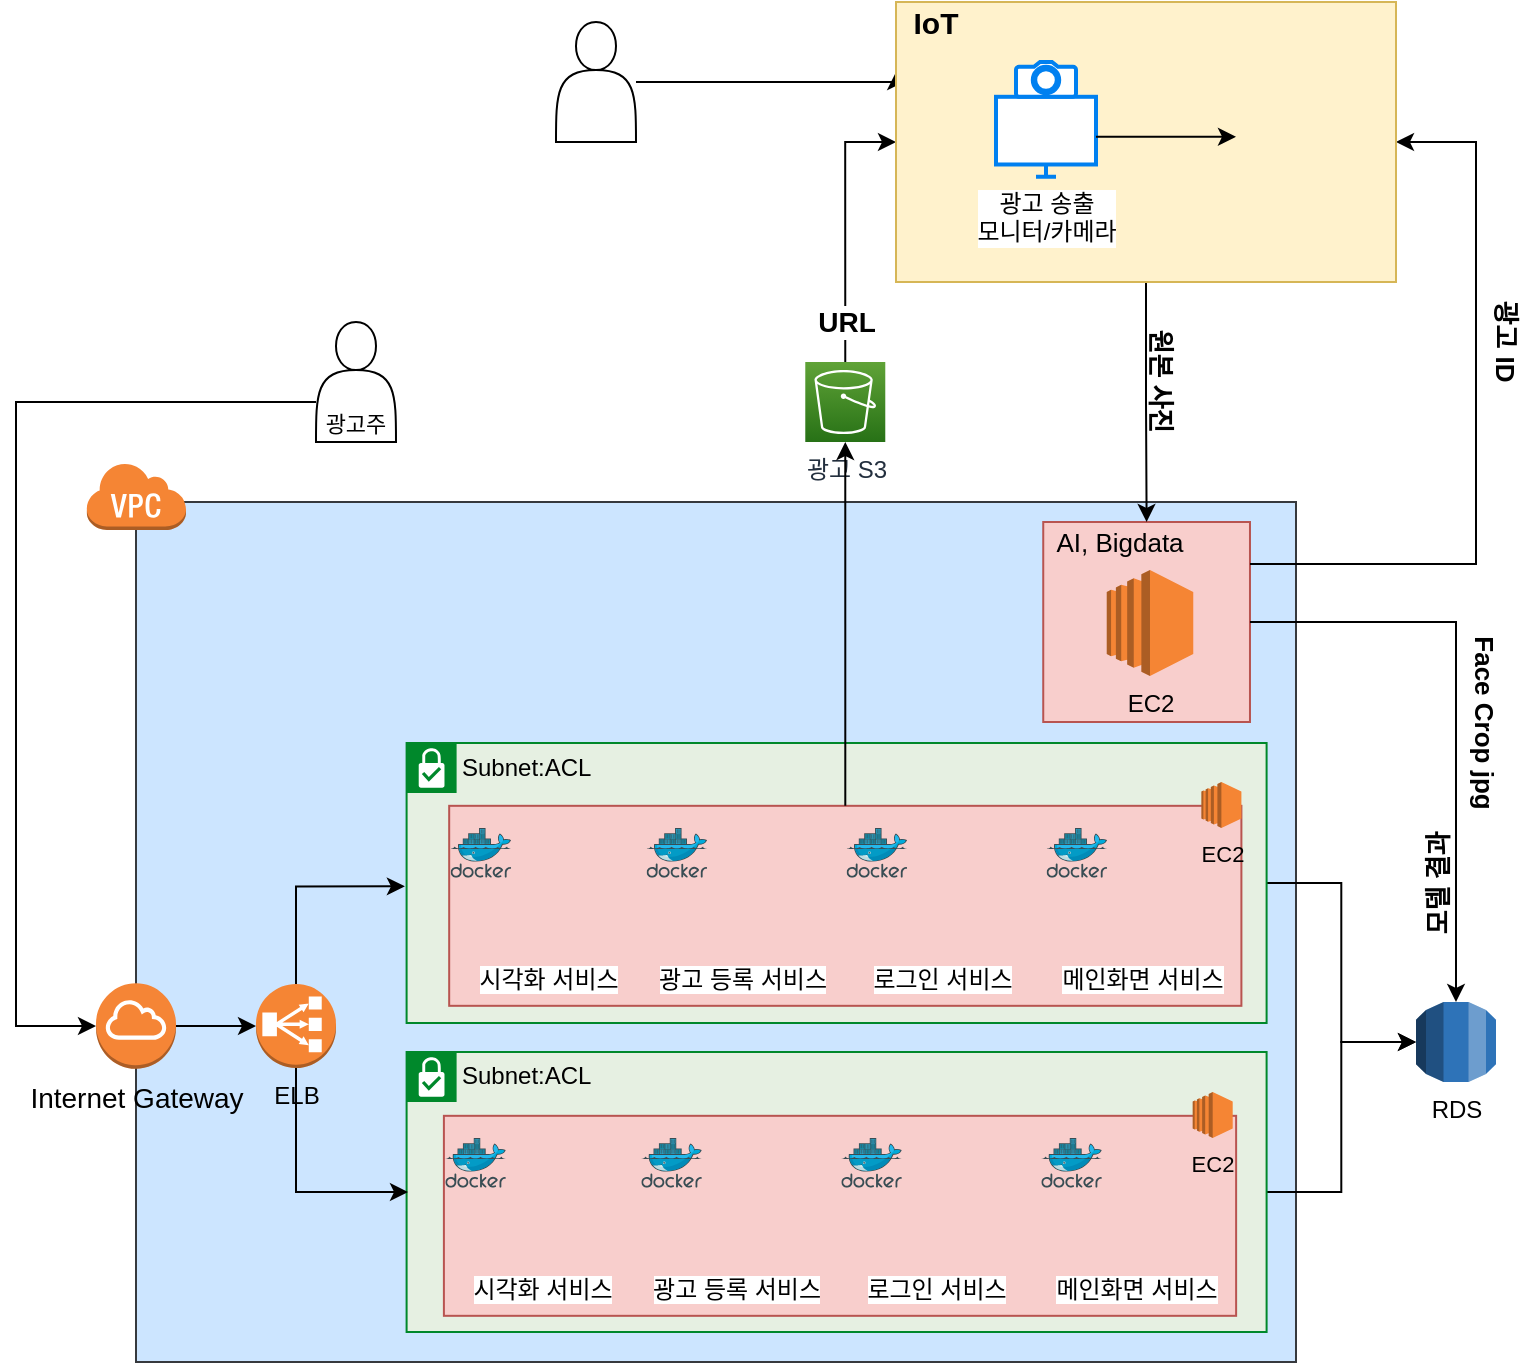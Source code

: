 <mxfile version="14.7.2" type="github">
  <diagram id="4jmj68S6x0aWC6QBNpU3" name="Page-1">
    <mxGraphModel dx="1865" dy="1717" grid="1" gridSize="10" guides="1" tooltips="1" connect="1" arrows="1" fold="1" page="1" pageScale="1" pageWidth="827" pageHeight="1169" math="0" shadow="0">
      <root>
        <mxCell id="0" />
        <mxCell id="1" parent="0" />
        <mxCell id="Qap0fLW_GG_LP9776kVZ-2" value="Subnet:ACL" style="shape=mxgraph.ibm.box;prType=subnet;fontStyle=0;verticalAlign=top;align=left;spacingLeft=32;spacingTop=4;fillColor=#E6F0E2;rounded=0;whiteSpace=wrap;html=1;strokeColor=#00882B;strokeWidth=1;dashed=0;container=1;spacing=-4;collapsible=0;expand=0;recursiveResize=0;" parent="1" vertex="1">
          <mxGeometry x="-490" y="448.2" width="140" height="120" as="geometry" />
        </mxCell>
        <mxCell id="bCeK4MnwxXuD67tKos-r-20" value="" style="rounded=0;whiteSpace=wrap;html=1;fillColor=#cce5ff;strokeColor=#36393d;" parent="1" vertex="1">
          <mxGeometry x="-750" y="210" width="580" height="430" as="geometry" />
        </mxCell>
        <mxCell id="bCeK4MnwxXuD67tKos-r-10" style="edgeStyle=orthogonalEdgeStyle;rounded=0;orthogonalLoop=1;jettySize=auto;html=1;entryX=0;entryY=0.25;entryDx=0;entryDy=0;" parent="1" source="bCeK4MnwxXuD67tKos-r-11" target="bCeK4MnwxXuD67tKos-r-2" edge="1">
          <mxGeometry relative="1" as="geometry">
            <Array as="points">
              <mxPoint x="-370" />
            </Array>
          </mxGeometry>
        </mxCell>
        <mxCell id="bCeK4MnwxXuD67tKos-r-16" value="&lt;font size=&quot;1&quot;&gt;&lt;b style=&quot;font-size: 13px&quot;&gt;원본 사진&lt;/b&gt;&lt;/font&gt;" style="text;html=1;strokeColor=none;fillColor=none;align=center;verticalAlign=middle;whiteSpace=wrap;rounded=0;rotation=90;" parent="1" vertex="1">
          <mxGeometry x="-270" y="140" width="65" height="20" as="geometry" />
        </mxCell>
        <mxCell id="bCeK4MnwxXuD67tKos-r-17" value="&lt;span style=&quot;font-size: 13px&quot;&gt;&lt;b&gt;광고 ID&lt;/b&gt;&lt;/span&gt;" style="text;html=1;strokeColor=none;fillColor=none;align=center;verticalAlign=middle;whiteSpace=wrap;rounded=0;rotation=90;" parent="1" vertex="1">
          <mxGeometry x="-90" y="120" width="50" height="20" as="geometry" />
        </mxCell>
        <mxCell id="bCeK4MnwxXuD67tKos-r-22" value="" style="outlineConnect=0;dashed=0;verticalLabelPosition=bottom;verticalAlign=top;align=center;html=1;shape=mxgraph.aws3.virtual_private_cloud;fillColor=#F58534;gradientColor=none;strokeColor=#000000;" parent="1" vertex="1">
          <mxGeometry x="-775" y="190" width="50" height="34" as="geometry" />
        </mxCell>
        <mxCell id="bCeK4MnwxXuD67tKos-r-23" value="&lt;font style=&quot;font-size: 14px&quot;&gt;&lt;b&gt;URL&lt;/b&gt;&lt;/font&gt;" style="edgeStyle=orthogonalEdgeStyle;rounded=0;orthogonalLoop=1;jettySize=auto;html=1;entryX=0;entryY=0.5;entryDx=0;entryDy=0;exitX=0.5;exitY=0;exitDx=0;exitDy=0;exitPerimeter=0;" parent="1" source="bCeK4MnwxXuD67tKos-r-24" target="bCeK4MnwxXuD67tKos-r-2" edge="1">
          <mxGeometry x="-0.705" relative="1" as="geometry">
            <mxPoint as="offset" />
            <mxPoint x="-370" y="530" as="targetPoint" />
            <Array as="points">
              <mxPoint x="-395" y="30" />
            </Array>
          </mxGeometry>
        </mxCell>
        <mxCell id="bCeK4MnwxXuD67tKos-r-24" value="광고 S3" style="points=[[0,0,0],[0.25,0,0],[0.5,0,0],[0.75,0,0],[1,0,0],[0,1,0],[0.25,1,0],[0.5,1,0],[0.75,1,0],[1,1,0],[0,0.25,0],[0,0.5,0],[0,0.75,0],[1,0.25,0],[1,0.5,0],[1,0.75,0]];outlineConnect=0;fontColor=#232F3E;gradientColor=#60A337;gradientDirection=north;fillColor=#277116;strokeColor=#ffffff;dashed=0;verticalLabelPosition=bottom;verticalAlign=top;align=center;html=1;fontSize=12;fontStyle=0;aspect=fixed;shape=mxgraph.aws4.resourceIcon;resIcon=mxgraph.aws4.s3;" parent="1" vertex="1">
          <mxGeometry x="-415.36" y="140" width="40" height="40" as="geometry" />
        </mxCell>
        <mxCell id="bCeK4MnwxXuD67tKos-r-25" value="&lt;b&gt;&lt;font style=&quot;font-size: 13px&quot;&gt;모델 결과&lt;/font&gt;&lt;/b&gt;" style="text;html=1;strokeColor=none;fillColor=none;align=center;verticalAlign=middle;whiteSpace=wrap;rounded=0;rotation=-90;" parent="1" vertex="1">
          <mxGeometry x="-140" y="390.5" width="80" height="20" as="geometry" />
        </mxCell>
        <mxCell id="bCeK4MnwxXuD67tKos-r-36" value="&lt;span style=&quot;font-size: 13px&quot;&gt;&lt;b&gt;Face Crop jpg&lt;/b&gt;&lt;/span&gt;" style="text;html=1;strokeColor=none;fillColor=none;align=center;verticalAlign=middle;whiteSpace=wrap;rounded=0;rotation=90;" parent="1" vertex="1">
          <mxGeometry x="-130" y="310.5" width="110" height="20" as="geometry" />
        </mxCell>
        <mxCell id="bCeK4MnwxXuD67tKos-r-42" value="RDS" style="outlineConnect=0;dashed=0;verticalLabelPosition=bottom;verticalAlign=top;align=center;html=1;shape=mxgraph.aws3.rds;fillColor=#2E73B8;gradientColor=none;" parent="1" vertex="1">
          <mxGeometry x="-110" y="460" width="40" height="40" as="geometry" />
        </mxCell>
        <mxCell id="9pLaaIYns_VqQrpDBejT-36" style="edgeStyle=orthogonalEdgeStyle;rounded=0;orthogonalLoop=1;jettySize=auto;html=1;entryX=0;entryY=0.5;entryDx=0;entryDy=0;entryPerimeter=0;" edge="1" parent="1" source="Qap0fLW_GG_LP9776kVZ-1" target="bCeK4MnwxXuD67tKos-r-42">
          <mxGeometry relative="1" as="geometry" />
        </mxCell>
        <mxCell id="Qap0fLW_GG_LP9776kVZ-1" value="Subnet:ACL" style="shape=mxgraph.ibm.box;prType=subnet;fontStyle=0;verticalAlign=top;align=left;spacingLeft=32;spacingTop=4;fillColor=#E6F0E2;rounded=0;whiteSpace=wrap;html=1;strokeColor=#00882B;strokeWidth=1;dashed=0;container=1;spacing=-4;collapsible=0;expand=0;recursiveResize=0;" parent="1" vertex="1">
          <mxGeometry x="-614.7" y="330.5" width="430" height="140" as="geometry" />
        </mxCell>
        <mxCell id="bCeK4MnwxXuD67tKos-r-50" value="" style="aspect=fixed;html=1;points=[];align=center;image;fontSize=12;image=img/lib/mscae/Docker.svg;strokeColor=#000000;" parent="Qap0fLW_GG_LP9776kVZ-1" vertex="1">
          <mxGeometry x="23" y="42.5" width="30.289" height="24.84" as="geometry" />
        </mxCell>
        <mxCell id="9pLaaIYns_VqQrpDBejT-3" value="" style="rounded=0;whiteSpace=wrap;html=1;strokeColor=#b85450;fillColor=#f8cecc;" vertex="1" parent="Qap0fLW_GG_LP9776kVZ-1">
          <mxGeometry x="21.29" y="31.41" width="396.11" height="100" as="geometry" />
        </mxCell>
        <mxCell id="bCeK4MnwxXuD67tKos-r-31" value="" style="group" parent="Qap0fLW_GG_LP9776kVZ-1" vertex="1" connectable="0">
          <mxGeometry x="120" y="42.5" width="80" height="61.92" as="geometry" />
        </mxCell>
        <mxCell id="bCeK4MnwxXuD67tKos-r-32" value="" style="group" parent="bCeK4MnwxXuD67tKos-r-31" vertex="1" connectable="0">
          <mxGeometry width="70" height="61.92" as="geometry" />
        </mxCell>
        <mxCell id="bCeK4MnwxXuD67tKos-r-33" value="" style="aspect=fixed;html=1;points=[];align=center;image;fontSize=12;image=img/lib/mscae/Docker.svg;strokeColor=#000000;" parent="bCeK4MnwxXuD67tKos-r-32" vertex="1">
          <mxGeometry width="30.289" height="24.84" as="geometry" />
        </mxCell>
        <mxCell id="bCeK4MnwxXuD67tKos-r-34" value="광고 등록 서비스" style="shape=image;html=1;verticalAlign=top;verticalLabelPosition=bottom;labelBackgroundColor=#ffffff;imageAspect=0;aspect=fixed;image=https://cdn4.iconfinder.com/data/icons/logos-brands-5/24/flask-128.png;strokeColor=#000000;" parent="bCeK4MnwxXuD67tKos-r-32" vertex="1">
          <mxGeometry x="24.893" y="16.898" width="45.022" height="45.022" as="geometry" />
        </mxCell>
        <mxCell id="9pLaaIYns_VqQrpDBejT-7" value="" style="aspect=fixed;html=1;points=[];align=center;image;fontSize=12;image=img/lib/mscae/Docker.svg;strokeColor=#000000;" vertex="1" parent="bCeK4MnwxXuD67tKos-r-32">
          <mxGeometry x="-98" width="30.289" height="24.84" as="geometry" />
        </mxCell>
        <mxCell id="bCeK4MnwxXuD67tKos-r-37" value="" style="group" parent="Qap0fLW_GG_LP9776kVZ-1" vertex="1" connectable="0">
          <mxGeometry x="220" y="42.5" width="80" height="61.92" as="geometry" />
        </mxCell>
        <mxCell id="bCeK4MnwxXuD67tKos-r-38" value="" style="group" parent="bCeK4MnwxXuD67tKos-r-37" vertex="1" connectable="0">
          <mxGeometry width="70" height="61.92" as="geometry" />
        </mxCell>
        <mxCell id="bCeK4MnwxXuD67tKos-r-39" value="" style="aspect=fixed;html=1;points=[];align=center;image;fontSize=12;image=img/lib/mscae/Docker.svg;strokeColor=#000000;" parent="bCeK4MnwxXuD67tKos-r-38" vertex="1">
          <mxGeometry width="30.289" height="24.84" as="geometry" />
        </mxCell>
        <mxCell id="bCeK4MnwxXuD67tKos-r-40" value="로그인 서비스" style="shape=image;html=1;verticalAlign=top;verticalLabelPosition=bottom;labelBackgroundColor=#ffffff;imageAspect=0;aspect=fixed;image=https://cdn4.iconfinder.com/data/icons/logos-brands-5/24/flask-128.png;strokeColor=#000000;" parent="bCeK4MnwxXuD67tKos-r-38" vertex="1">
          <mxGeometry x="24.893" y="16.898" width="45.022" height="45.022" as="geometry" />
        </mxCell>
        <mxCell id="bCeK4MnwxXuD67tKos-r-26" value="" style="group" parent="Qap0fLW_GG_LP9776kVZ-1" vertex="1" connectable="0">
          <mxGeometry x="320" y="42.5" width="80" height="61.92" as="geometry" />
        </mxCell>
        <mxCell id="bCeK4MnwxXuD67tKos-r-27" value="" style="group" parent="bCeK4MnwxXuD67tKos-r-26" vertex="1" connectable="0">
          <mxGeometry width="70" height="61.92" as="geometry" />
        </mxCell>
        <mxCell id="bCeK4MnwxXuD67tKos-r-28" value="" style="aspect=fixed;html=1;points=[];align=center;image;fontSize=12;image=img/lib/mscae/Docker.svg;strokeColor=#000000;" parent="bCeK4MnwxXuD67tKos-r-27" vertex="1">
          <mxGeometry width="30.289" height="24.84" as="geometry" />
        </mxCell>
        <mxCell id="bCeK4MnwxXuD67tKos-r-29" value="메인화면 서비스" style="shape=image;html=1;verticalAlign=top;verticalLabelPosition=bottom;labelBackgroundColor=#ffffff;imageAspect=0;aspect=fixed;image=https://cdn4.iconfinder.com/data/icons/logos-brands-5/24/flask-128.png;strokeColor=#000000;" parent="bCeK4MnwxXuD67tKos-r-27" vertex="1">
          <mxGeometry x="24.893" y="16.898" width="45.022" height="45.022" as="geometry" />
        </mxCell>
        <mxCell id="bCeK4MnwxXuD67tKos-r-51" value="시각화 서비스" style="shape=image;html=1;verticalAlign=top;verticalLabelPosition=bottom;labelBackgroundColor=#ffffff;imageAspect=0;aspect=fixed;image=https://cdn4.iconfinder.com/data/icons/logos-brands-5/24/flask-128.png;strokeColor=#000000;" parent="Qap0fLW_GG_LP9776kVZ-1" vertex="1">
          <mxGeometry x="47.893" y="59.398" width="45.022" height="45.022" as="geometry" />
        </mxCell>
        <mxCell id="Qap0fLW_GG_LP9776kVZ-38" value="EC2" style="outlineConnect=0;dashed=0;verticalLabelPosition=bottom;verticalAlign=top;align=center;html=1;shape=mxgraph.aws3.ec2;fillColor=#F58534;gradientColor=none;fontSize=11;" parent="Qap0fLW_GG_LP9776kVZ-1" vertex="1">
          <mxGeometry x="397.4" y="19.5" width="20" height="23" as="geometry" />
        </mxCell>
        <mxCell id="9pLaaIYns_VqQrpDBejT-37" style="edgeStyle=orthogonalEdgeStyle;rounded=0;orthogonalLoop=1;jettySize=auto;html=1;entryX=0;entryY=0.5;entryDx=0;entryDy=0;entryPerimeter=0;" edge="1" parent="1" source="Qap0fLW_GG_LP9776kVZ-20" target="bCeK4MnwxXuD67tKos-r-42">
          <mxGeometry relative="1" as="geometry">
            <mxPoint x="-130" y="560" as="targetPoint" />
          </mxGeometry>
        </mxCell>
        <mxCell id="Qap0fLW_GG_LP9776kVZ-20" value="&lt;span&gt;Subnet:ACL&lt;/span&gt;" style="shape=mxgraph.ibm.box;prType=subnet;fontStyle=0;verticalAlign=top;align=left;spacingLeft=32;spacingTop=4;fillColor=#E6F0E2;rounded=0;whiteSpace=wrap;html=1;strokeColor=#00882B;strokeWidth=1;dashed=0;container=1;spacing=-4;collapsible=0;expand=0;recursiveResize=0;" parent="1" vertex="1">
          <mxGeometry x="-614.7" y="485.0" width="430" height="140" as="geometry" />
        </mxCell>
        <mxCell id="9pLaaIYns_VqQrpDBejT-9" value="" style="aspect=fixed;html=1;points=[];align=center;image;fontSize=12;image=img/lib/mscae/Docker.svg;strokeColor=#000000;" vertex="1" parent="Qap0fLW_GG_LP9776kVZ-20">
          <mxGeometry x="18.65" y="43.0" width="30.289" height="24.84" as="geometry" />
        </mxCell>
        <mxCell id="9pLaaIYns_VqQrpDBejT-10" value="" style="rounded=0;whiteSpace=wrap;html=1;strokeColor=#b85450;fillColor=#f8cecc;" vertex="1" parent="Qap0fLW_GG_LP9776kVZ-20">
          <mxGeometry x="18.65" y="31.91" width="396.11" height="100" as="geometry" />
        </mxCell>
        <mxCell id="9pLaaIYns_VqQrpDBejT-11" value="" style="group" vertex="1" connectable="0" parent="Qap0fLW_GG_LP9776kVZ-20">
          <mxGeometry x="117.36" y="43.0" width="80" height="61.92" as="geometry" />
        </mxCell>
        <mxCell id="9pLaaIYns_VqQrpDBejT-12" value="" style="group" vertex="1" connectable="0" parent="9pLaaIYns_VqQrpDBejT-11">
          <mxGeometry width="70" height="61.92" as="geometry" />
        </mxCell>
        <mxCell id="9pLaaIYns_VqQrpDBejT-13" value="" style="aspect=fixed;html=1;points=[];align=center;image;fontSize=12;image=img/lib/mscae/Docker.svg;strokeColor=#000000;" vertex="1" parent="9pLaaIYns_VqQrpDBejT-12">
          <mxGeometry width="30.289" height="24.84" as="geometry" />
        </mxCell>
        <mxCell id="9pLaaIYns_VqQrpDBejT-14" value="광고 등록 서비스" style="shape=image;html=1;verticalAlign=top;verticalLabelPosition=bottom;labelBackgroundColor=#ffffff;imageAspect=0;aspect=fixed;image=https://cdn4.iconfinder.com/data/icons/logos-brands-5/24/flask-128.png;strokeColor=#000000;" vertex="1" parent="9pLaaIYns_VqQrpDBejT-12">
          <mxGeometry x="24.893" y="16.898" width="45.022" height="45.022" as="geometry" />
        </mxCell>
        <mxCell id="9pLaaIYns_VqQrpDBejT-15" value="" style="aspect=fixed;html=1;points=[];align=center;image;fontSize=12;image=img/lib/mscae/Docker.svg;strokeColor=#000000;" vertex="1" parent="9pLaaIYns_VqQrpDBejT-12">
          <mxGeometry x="-98" width="30.289" height="24.84" as="geometry" />
        </mxCell>
        <mxCell id="9pLaaIYns_VqQrpDBejT-16" value="" style="group" vertex="1" connectable="0" parent="Qap0fLW_GG_LP9776kVZ-20">
          <mxGeometry x="217.36" y="43.0" width="80" height="61.92" as="geometry" />
        </mxCell>
        <mxCell id="9pLaaIYns_VqQrpDBejT-17" value="" style="group" vertex="1" connectable="0" parent="9pLaaIYns_VqQrpDBejT-16">
          <mxGeometry width="70" height="61.92" as="geometry" />
        </mxCell>
        <mxCell id="9pLaaIYns_VqQrpDBejT-18" value="" style="aspect=fixed;html=1;points=[];align=center;image;fontSize=12;image=img/lib/mscae/Docker.svg;strokeColor=#000000;" vertex="1" parent="9pLaaIYns_VqQrpDBejT-17">
          <mxGeometry width="30.289" height="24.84" as="geometry" />
        </mxCell>
        <mxCell id="9pLaaIYns_VqQrpDBejT-19" value="로그인 서비스" style="shape=image;html=1;verticalAlign=top;verticalLabelPosition=bottom;labelBackgroundColor=#ffffff;imageAspect=0;aspect=fixed;image=https://cdn4.iconfinder.com/data/icons/logos-brands-5/24/flask-128.png;strokeColor=#000000;" vertex="1" parent="9pLaaIYns_VqQrpDBejT-17">
          <mxGeometry x="24.893" y="16.898" width="45.022" height="45.022" as="geometry" />
        </mxCell>
        <mxCell id="9pLaaIYns_VqQrpDBejT-20" value="" style="group" vertex="1" connectable="0" parent="Qap0fLW_GG_LP9776kVZ-20">
          <mxGeometry x="317.36" y="43.0" width="80" height="61.92" as="geometry" />
        </mxCell>
        <mxCell id="9pLaaIYns_VqQrpDBejT-21" value="" style="group" vertex="1" connectable="0" parent="9pLaaIYns_VqQrpDBejT-20">
          <mxGeometry width="70" height="61.92" as="geometry" />
        </mxCell>
        <mxCell id="9pLaaIYns_VqQrpDBejT-22" value="" style="aspect=fixed;html=1;points=[];align=center;image;fontSize=12;image=img/lib/mscae/Docker.svg;strokeColor=#000000;" vertex="1" parent="9pLaaIYns_VqQrpDBejT-21">
          <mxGeometry width="30.289" height="24.84" as="geometry" />
        </mxCell>
        <mxCell id="9pLaaIYns_VqQrpDBejT-23" value="메인화면 서비스" style="shape=image;html=1;verticalAlign=top;verticalLabelPosition=bottom;labelBackgroundColor=#ffffff;imageAspect=0;aspect=fixed;image=https://cdn4.iconfinder.com/data/icons/logos-brands-5/24/flask-128.png;strokeColor=#000000;" vertex="1" parent="9pLaaIYns_VqQrpDBejT-21">
          <mxGeometry x="24.893" y="16.898" width="45.022" height="45.022" as="geometry" />
        </mxCell>
        <mxCell id="9pLaaIYns_VqQrpDBejT-24" value="시각화 서비스" style="shape=image;html=1;verticalAlign=top;verticalLabelPosition=bottom;labelBackgroundColor=#ffffff;imageAspect=0;aspect=fixed;image=https://cdn4.iconfinder.com/data/icons/logos-brands-5/24/flask-128.png;strokeColor=#000000;" vertex="1" parent="Qap0fLW_GG_LP9776kVZ-20">
          <mxGeometry x="45.253" y="59.898" width="45.022" height="45.022" as="geometry" />
        </mxCell>
        <mxCell id="9pLaaIYns_VqQrpDBejT-25" value="EC2" style="outlineConnect=0;dashed=0;verticalLabelPosition=bottom;verticalAlign=top;align=center;html=1;shape=mxgraph.aws3.ec2;fillColor=#F58534;gradientColor=none;fontSize=11;" vertex="1" parent="Qap0fLW_GG_LP9776kVZ-20">
          <mxGeometry x="393.05" y="20.0" width="20" height="23" as="geometry" />
        </mxCell>
        <mxCell id="Qap0fLW_GG_LP9776kVZ-35" value="" style="group" parent="1" vertex="1" connectable="0">
          <mxGeometry x="-660" y="120" width="40" height="60" as="geometry" />
        </mxCell>
        <mxCell id="Qap0fLW_GG_LP9776kVZ-31" value="" style="shape=actor;whiteSpace=wrap;html=1;strokeColor=#000000;" parent="Qap0fLW_GG_LP9776kVZ-35" vertex="1">
          <mxGeometry width="40" height="60" as="geometry" />
        </mxCell>
        <mxCell id="Qap0fLW_GG_LP9776kVZ-32" value="&lt;font style=&quot;font-size: 11px&quot;&gt;광고주&lt;/font&gt;" style="text;html=1;strokeColor=none;fillColor=none;align=center;verticalAlign=middle;whiteSpace=wrap;rounded=0;fontSize=14;" parent="Qap0fLW_GG_LP9776kVZ-35" vertex="1">
          <mxGeometry y="40" width="40" height="20" as="geometry" />
        </mxCell>
        <mxCell id="Qap0fLW_GG_LP9776kVZ-36" style="edgeStyle=orthogonalEdgeStyle;rounded=0;orthogonalLoop=1;jettySize=auto;html=1;entryX=0;entryY=0.5;entryDx=0;entryDy=0;entryPerimeter=0;fontSize=14;" parent="1" source="Qap0fLW_GG_LP9776kVZ-31" target="Qap0fLW_GG_LP9776kVZ-30" edge="1">
          <mxGeometry relative="1" as="geometry">
            <Array as="points">
              <mxPoint x="-810" y="160" />
              <mxPoint x="-810" y="472" />
            </Array>
          </mxGeometry>
        </mxCell>
        <mxCell id="9pLaaIYns_VqQrpDBejT-27" style="edgeStyle=orthogonalEdgeStyle;rounded=0;orthogonalLoop=1;jettySize=auto;html=1;entryX=0;entryY=0.5;entryDx=0;entryDy=0;entryPerimeter=0;" edge="1" parent="1" source="Qap0fLW_GG_LP9776kVZ-30" target="9pLaaIYns_VqQrpDBejT-26">
          <mxGeometry relative="1" as="geometry" />
        </mxCell>
        <mxCell id="Qap0fLW_GG_LP9776kVZ-30" value="Internet Gateway" style="outlineConnect=0;dashed=0;verticalLabelPosition=bottom;verticalAlign=top;align=center;html=1;shape=mxgraph.aws3.internet_gateway;fillColor=#F58536;gradientColor=none;fontSize=14;" parent="1" vertex="1">
          <mxGeometry x="-770" y="450.57" width="40" height="42.86" as="geometry" />
        </mxCell>
        <mxCell id="9pLaaIYns_VqQrpDBejT-29" style="edgeStyle=orthogonalEdgeStyle;rounded=0;orthogonalLoop=1;jettySize=auto;html=1;" edge="1" parent="1" source="9pLaaIYns_VqQrpDBejT-26">
          <mxGeometry relative="1" as="geometry">
            <mxPoint x="-614" y="555" as="targetPoint" />
            <Array as="points">
              <mxPoint x="-670" y="555" />
              <mxPoint x="-614" y="555" />
            </Array>
          </mxGeometry>
        </mxCell>
        <mxCell id="9pLaaIYns_VqQrpDBejT-30" style="edgeStyle=orthogonalEdgeStyle;rounded=0;orthogonalLoop=1;jettySize=auto;html=1;entryX=-0.002;entryY=0.512;entryDx=0;entryDy=0;entryPerimeter=0;" edge="1" parent="1" source="9pLaaIYns_VqQrpDBejT-26" target="Qap0fLW_GG_LP9776kVZ-1">
          <mxGeometry relative="1" as="geometry">
            <Array as="points">
              <mxPoint x="-670" y="402" />
            </Array>
          </mxGeometry>
        </mxCell>
        <mxCell id="9pLaaIYns_VqQrpDBejT-26" value="ELB" style="outlineConnect=0;dashed=0;verticalLabelPosition=bottom;verticalAlign=top;align=center;html=1;shape=mxgraph.aws3.classic_load_balancer;fillColor=#F58534;gradientColor=none;" vertex="1" parent="1">
          <mxGeometry x="-690" y="451" width="40" height="42" as="geometry" />
        </mxCell>
        <mxCell id="9pLaaIYns_VqQrpDBejT-31" style="edgeStyle=orthogonalEdgeStyle;rounded=0;orthogonalLoop=1;jettySize=auto;html=1;entryX=0.5;entryY=1;entryDx=0;entryDy=0;entryPerimeter=0;" edge="1" parent="1" source="9pLaaIYns_VqQrpDBejT-3" target="bCeK4MnwxXuD67tKos-r-24">
          <mxGeometry relative="1" as="geometry" />
        </mxCell>
        <mxCell id="bCeK4MnwxXuD67tKos-r-12" value="" style="group" parent="1" vertex="1" connectable="0">
          <mxGeometry x="-303" y="220" width="120" height="101" as="geometry" />
        </mxCell>
        <mxCell id="bCeK4MnwxXuD67tKos-r-13" value="" style="rounded=0;whiteSpace=wrap;html=1;strokeColor=#b85450;fillColor=#f8cecc;" parent="bCeK4MnwxXuD67tKos-r-12" vertex="1">
          <mxGeometry x="6.62" width="103.37" height="100" as="geometry" />
        </mxCell>
        <mxCell id="bCeK4MnwxXuD67tKos-r-14" value="&lt;font style=&quot;font-size: 13px&quot;&gt;AI, Bigdata&lt;/font&gt;" style="text;html=1;fillColor=none;align=center;verticalAlign=middle;whiteSpace=wrap;rounded=0;" parent="bCeK4MnwxXuD67tKos-r-12" vertex="1">
          <mxGeometry x="6.62" width="75.63" height="20" as="geometry" />
        </mxCell>
        <mxCell id="bCeK4MnwxXuD67tKos-r-15" value="EC2" style="outlineConnect=0;dashed=0;verticalLabelPosition=bottom;verticalAlign=top;align=center;html=1;shape=mxgraph.aws3.ec2;fillColor=#F58534;gradientColor=none;strokeColor=#000000;" parent="bCeK4MnwxXuD67tKos-r-12" vertex="1">
          <mxGeometry x="38.38" y="24" width="43.25" height="53" as="geometry" />
        </mxCell>
        <mxCell id="bCeK4MnwxXuD67tKos-r-35" style="edgeStyle=orthogonalEdgeStyle;rounded=0;orthogonalLoop=1;jettySize=auto;html=1;entryX=1;entryY=0.5;entryDx=0;entryDy=0;" parent="1" source="bCeK4MnwxXuD67tKos-r-13" target="bCeK4MnwxXuD67tKos-r-2" edge="1">
          <mxGeometry x="-240" y="-40" as="geometry">
            <Array as="points">
              <mxPoint x="-80" y="241" />
              <mxPoint x="-80" y="30" />
            </Array>
            <mxPoint x="145.7" y="243" as="targetPoint" />
          </mxGeometry>
        </mxCell>
        <mxCell id="bCeK4MnwxXuD67tKos-r-9" style="edgeStyle=orthogonalEdgeStyle;rounded=0;orthogonalLoop=1;jettySize=auto;html=1;entryX=0.5;entryY=0;entryDx=0;entryDy=0;" parent="1" source="bCeK4MnwxXuD67tKos-r-2" target="bCeK4MnwxXuD67tKos-r-13" edge="1">
          <mxGeometry x="-240" y="-40" as="geometry">
            <mxPoint x="45.7" y="-30.0" as="targetPoint" />
          </mxGeometry>
        </mxCell>
        <mxCell id="9pLaaIYns_VqQrpDBejT-34" value="" style="group" vertex="1" connectable="0" parent="1">
          <mxGeometry x="-370" y="-40" width="250" height="140" as="geometry" />
        </mxCell>
        <mxCell id="bCeK4MnwxXuD67tKos-r-2" value="" style="rounded=0;whiteSpace=wrap;html=1;fillColor=#fff2cc;strokeColor=#d6b656;" parent="9pLaaIYns_VqQrpDBejT-34" vertex="1">
          <mxGeometry width="250" height="140" as="geometry" />
        </mxCell>
        <mxCell id="bCeK4MnwxXuD67tKos-r-3" value="" style="group" parent="9pLaaIYns_VqQrpDBejT-34" vertex="1" connectable="0">
          <mxGeometry x="50" y="30" width="50" height="57.4" as="geometry" />
        </mxCell>
        <mxCell id="bCeK4MnwxXuD67tKos-r-4" value="광고 송출 &lt;br&gt;모니터/카메라" style="html=1;verticalLabelPosition=bottom;align=center;labelBackgroundColor=#ffffff;verticalAlign=top;strokeWidth=2;strokeColor=#0080F0;shadow=0;dashed=0;shape=mxgraph.ios7.icons.monitor;" parent="bCeK4MnwxXuD67tKos-r-3" vertex="1">
          <mxGeometry y="17.4" width="50" height="40" as="geometry" />
        </mxCell>
        <mxCell id="bCeK4MnwxXuD67tKos-r-5" value="" style="html=1;verticalLabelPosition=bottom;align=center;labelBackgroundColor=#ffffff;verticalAlign=top;strokeWidth=2;strokeColor=#0080F0;shadow=0;dashed=0;shape=mxgraph.ios7.icons.camera;" parent="bCeK4MnwxXuD67tKos-r-3" vertex="1">
          <mxGeometry x="10" width="30" height="17.4" as="geometry" />
        </mxCell>
        <mxCell id="bCeK4MnwxXuD67tKos-r-6" value="" style="shape=image;html=1;verticalAlign=top;verticalLabelPosition=bottom;labelBackgroundColor=#ffffff;imageAspect=0;aspect=fixed;image=https://cdn4.iconfinder.com/data/icons/logos-and-brands/512/272_Raspberry_Pi_logo-128.png" parent="9pLaaIYns_VqQrpDBejT-34" vertex="1">
          <mxGeometry x="170" y="34.9" width="65" height="65" as="geometry" />
        </mxCell>
        <mxCell id="bCeK4MnwxXuD67tKos-r-8" value="&lt;font style=&quot;font-size: 15px&quot;&gt;&lt;b&gt;IoT&lt;/b&gt;&lt;/font&gt;" style="text;html=1;fillColor=none;align=center;verticalAlign=middle;whiteSpace=wrap;rounded=0;" parent="9pLaaIYns_VqQrpDBejT-34" vertex="1">
          <mxGeometry width="40" height="20" as="geometry" />
        </mxCell>
        <mxCell id="bCeK4MnwxXuD67tKos-r-7" style="edgeStyle=orthogonalEdgeStyle;rounded=0;orthogonalLoop=1;jettySize=auto;html=1;entryX=0;entryY=0.5;entryDx=0;entryDy=0;" parent="9pLaaIYns_VqQrpDBejT-34" source="bCeK4MnwxXuD67tKos-r-4" target="bCeK4MnwxXuD67tKos-r-6" edge="1">
          <mxGeometry x="-240" y="-40" as="geometry" />
        </mxCell>
        <mxCell id="9pLaaIYns_VqQrpDBejT-35" style="edgeStyle=orthogonalEdgeStyle;rounded=0;orthogonalLoop=1;jettySize=auto;html=1;" edge="1" parent="1" source="bCeK4MnwxXuD67tKos-r-13">
          <mxGeometry relative="1" as="geometry">
            <mxPoint x="-90" y="460" as="targetPoint" />
            <Array as="points">
              <mxPoint x="-90" y="270" />
            </Array>
          </mxGeometry>
        </mxCell>
        <mxCell id="Qap0fLW_GG_LP9776kVZ-33" value="&lt;span style=&quot;font-size: 11px&quot;&gt;User&lt;/span&gt;" style="text;html=1;strokeColor=none;fillColor=none;align=center;verticalAlign=middle;whiteSpace=wrap;rounded=0;fontSize=14;" parent="1" vertex="1">
          <mxGeometry x="-540" y="10" width="40" height="20" as="geometry" />
        </mxCell>
        <mxCell id="bCeK4MnwxXuD67tKos-r-11" value="" style="shape=actor;whiteSpace=wrap;html=1;strokeColor=#000000;" parent="1" vertex="1">
          <mxGeometry x="-540" y="-30" width="40" height="60" as="geometry" />
        </mxCell>
      </root>
    </mxGraphModel>
  </diagram>
</mxfile>
